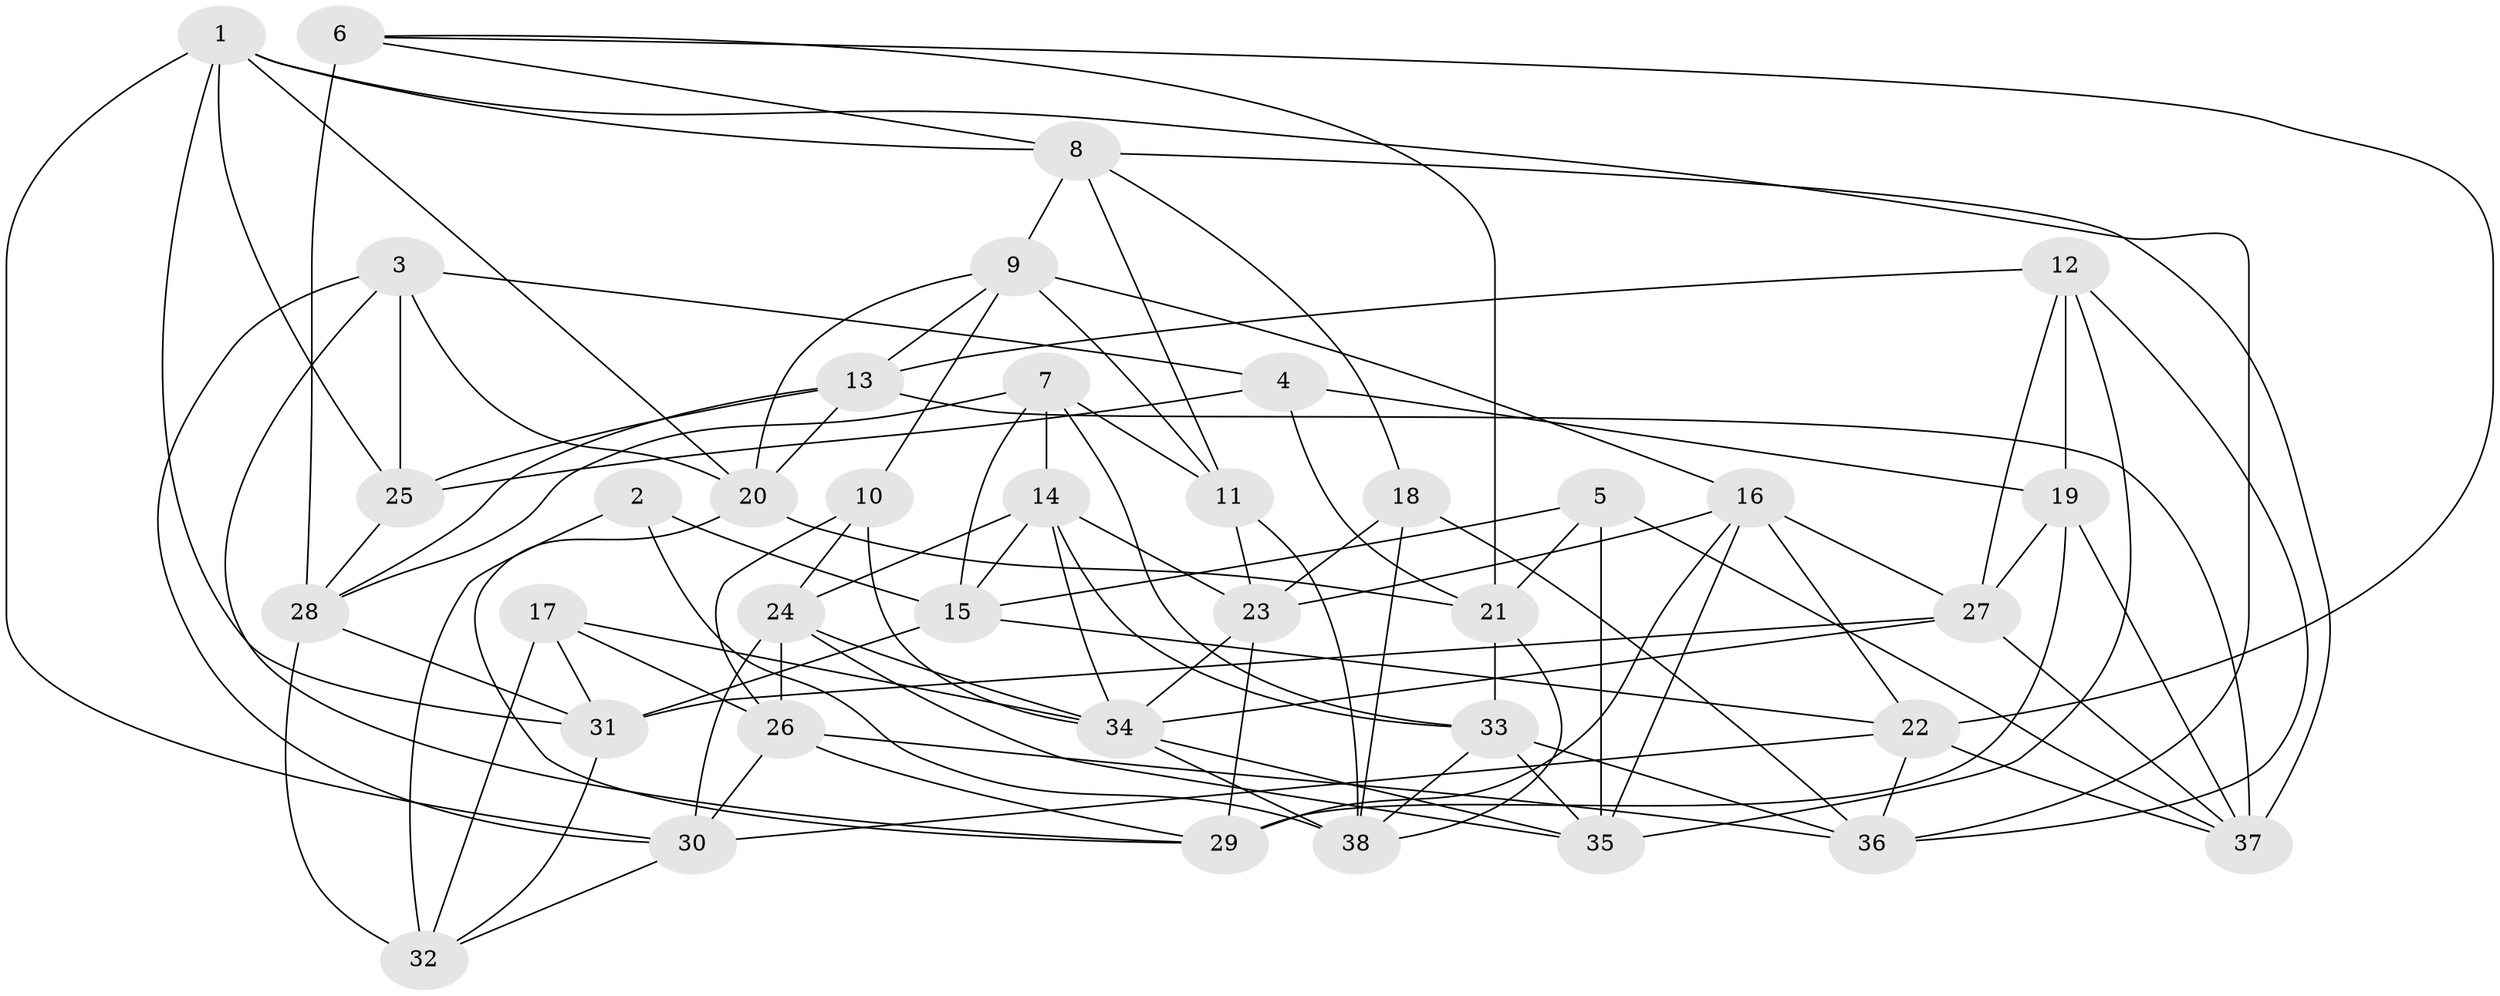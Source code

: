 // original degree distribution, {4: 1.0}
// Generated by graph-tools (version 1.1) at 2025/50/03/09/25 03:50:49]
// undirected, 38 vertices, 104 edges
graph export_dot {
graph [start="1"]
  node [color=gray90,style=filled];
  1;
  2;
  3;
  4;
  5;
  6;
  7;
  8;
  9;
  10;
  11;
  12;
  13;
  14;
  15;
  16;
  17;
  18;
  19;
  20;
  21;
  22;
  23;
  24;
  25;
  26;
  27;
  28;
  29;
  30;
  31;
  32;
  33;
  34;
  35;
  36;
  37;
  38;
  1 -- 8 [weight=1.0];
  1 -- 20 [weight=1.0];
  1 -- 25 [weight=1.0];
  1 -- 30 [weight=1.0];
  1 -- 31 [weight=1.0];
  1 -- 36 [weight=1.0];
  2 -- 15 [weight=1.0];
  2 -- 32 [weight=2.0];
  2 -- 38 [weight=1.0];
  3 -- 4 [weight=1.0];
  3 -- 20 [weight=1.0];
  3 -- 25 [weight=2.0];
  3 -- 29 [weight=1.0];
  3 -- 30 [weight=1.0];
  4 -- 19 [weight=1.0];
  4 -- 21 [weight=1.0];
  4 -- 25 [weight=1.0];
  5 -- 15 [weight=1.0];
  5 -- 21 [weight=1.0];
  5 -- 35 [weight=1.0];
  5 -- 37 [weight=1.0];
  6 -- 8 [weight=1.0];
  6 -- 21 [weight=1.0];
  6 -- 22 [weight=1.0];
  6 -- 28 [weight=3.0];
  7 -- 11 [weight=2.0];
  7 -- 14 [weight=1.0];
  7 -- 15 [weight=1.0];
  7 -- 28 [weight=1.0];
  7 -- 33 [weight=1.0];
  8 -- 9 [weight=1.0];
  8 -- 11 [weight=1.0];
  8 -- 18 [weight=1.0];
  8 -- 37 [weight=1.0];
  9 -- 10 [weight=1.0];
  9 -- 11 [weight=1.0];
  9 -- 13 [weight=1.0];
  9 -- 16 [weight=1.0];
  9 -- 20 [weight=1.0];
  10 -- 24 [weight=1.0];
  10 -- 26 [weight=1.0];
  10 -- 34 [weight=1.0];
  11 -- 23 [weight=1.0];
  11 -- 38 [weight=1.0];
  12 -- 13 [weight=1.0];
  12 -- 19 [weight=2.0];
  12 -- 27 [weight=1.0];
  12 -- 35 [weight=1.0];
  12 -- 36 [weight=1.0];
  13 -- 20 [weight=1.0];
  13 -- 25 [weight=1.0];
  13 -- 28 [weight=1.0];
  13 -- 37 [weight=1.0];
  14 -- 15 [weight=1.0];
  14 -- 23 [weight=1.0];
  14 -- 24 [weight=1.0];
  14 -- 33 [weight=1.0];
  14 -- 34 [weight=1.0];
  15 -- 22 [weight=1.0];
  15 -- 31 [weight=1.0];
  16 -- 22 [weight=1.0];
  16 -- 23 [weight=1.0];
  16 -- 27 [weight=1.0];
  16 -- 29 [weight=1.0];
  16 -- 35 [weight=1.0];
  17 -- 26 [weight=1.0];
  17 -- 31 [weight=1.0];
  17 -- 32 [weight=1.0];
  17 -- 34 [weight=1.0];
  18 -- 23 [weight=1.0];
  18 -- 36 [weight=1.0];
  18 -- 38 [weight=1.0];
  19 -- 27 [weight=1.0];
  19 -- 29 [weight=1.0];
  19 -- 37 [weight=1.0];
  20 -- 21 [weight=1.0];
  20 -- 29 [weight=1.0];
  21 -- 33 [weight=1.0];
  21 -- 38 [weight=1.0];
  22 -- 30 [weight=1.0];
  22 -- 36 [weight=1.0];
  22 -- 37 [weight=1.0];
  23 -- 29 [weight=1.0];
  23 -- 34 [weight=1.0];
  24 -- 26 [weight=1.0];
  24 -- 30 [weight=1.0];
  24 -- 34 [weight=1.0];
  24 -- 35 [weight=1.0];
  25 -- 28 [weight=1.0];
  26 -- 29 [weight=1.0];
  26 -- 30 [weight=1.0];
  26 -- 36 [weight=1.0];
  27 -- 31 [weight=1.0];
  27 -- 34 [weight=1.0];
  27 -- 37 [weight=1.0];
  28 -- 31 [weight=1.0];
  28 -- 32 [weight=1.0];
  30 -- 32 [weight=1.0];
  31 -- 32 [weight=1.0];
  33 -- 35 [weight=1.0];
  33 -- 36 [weight=1.0];
  33 -- 38 [weight=1.0];
  34 -- 35 [weight=1.0];
  34 -- 38 [weight=1.0];
}
